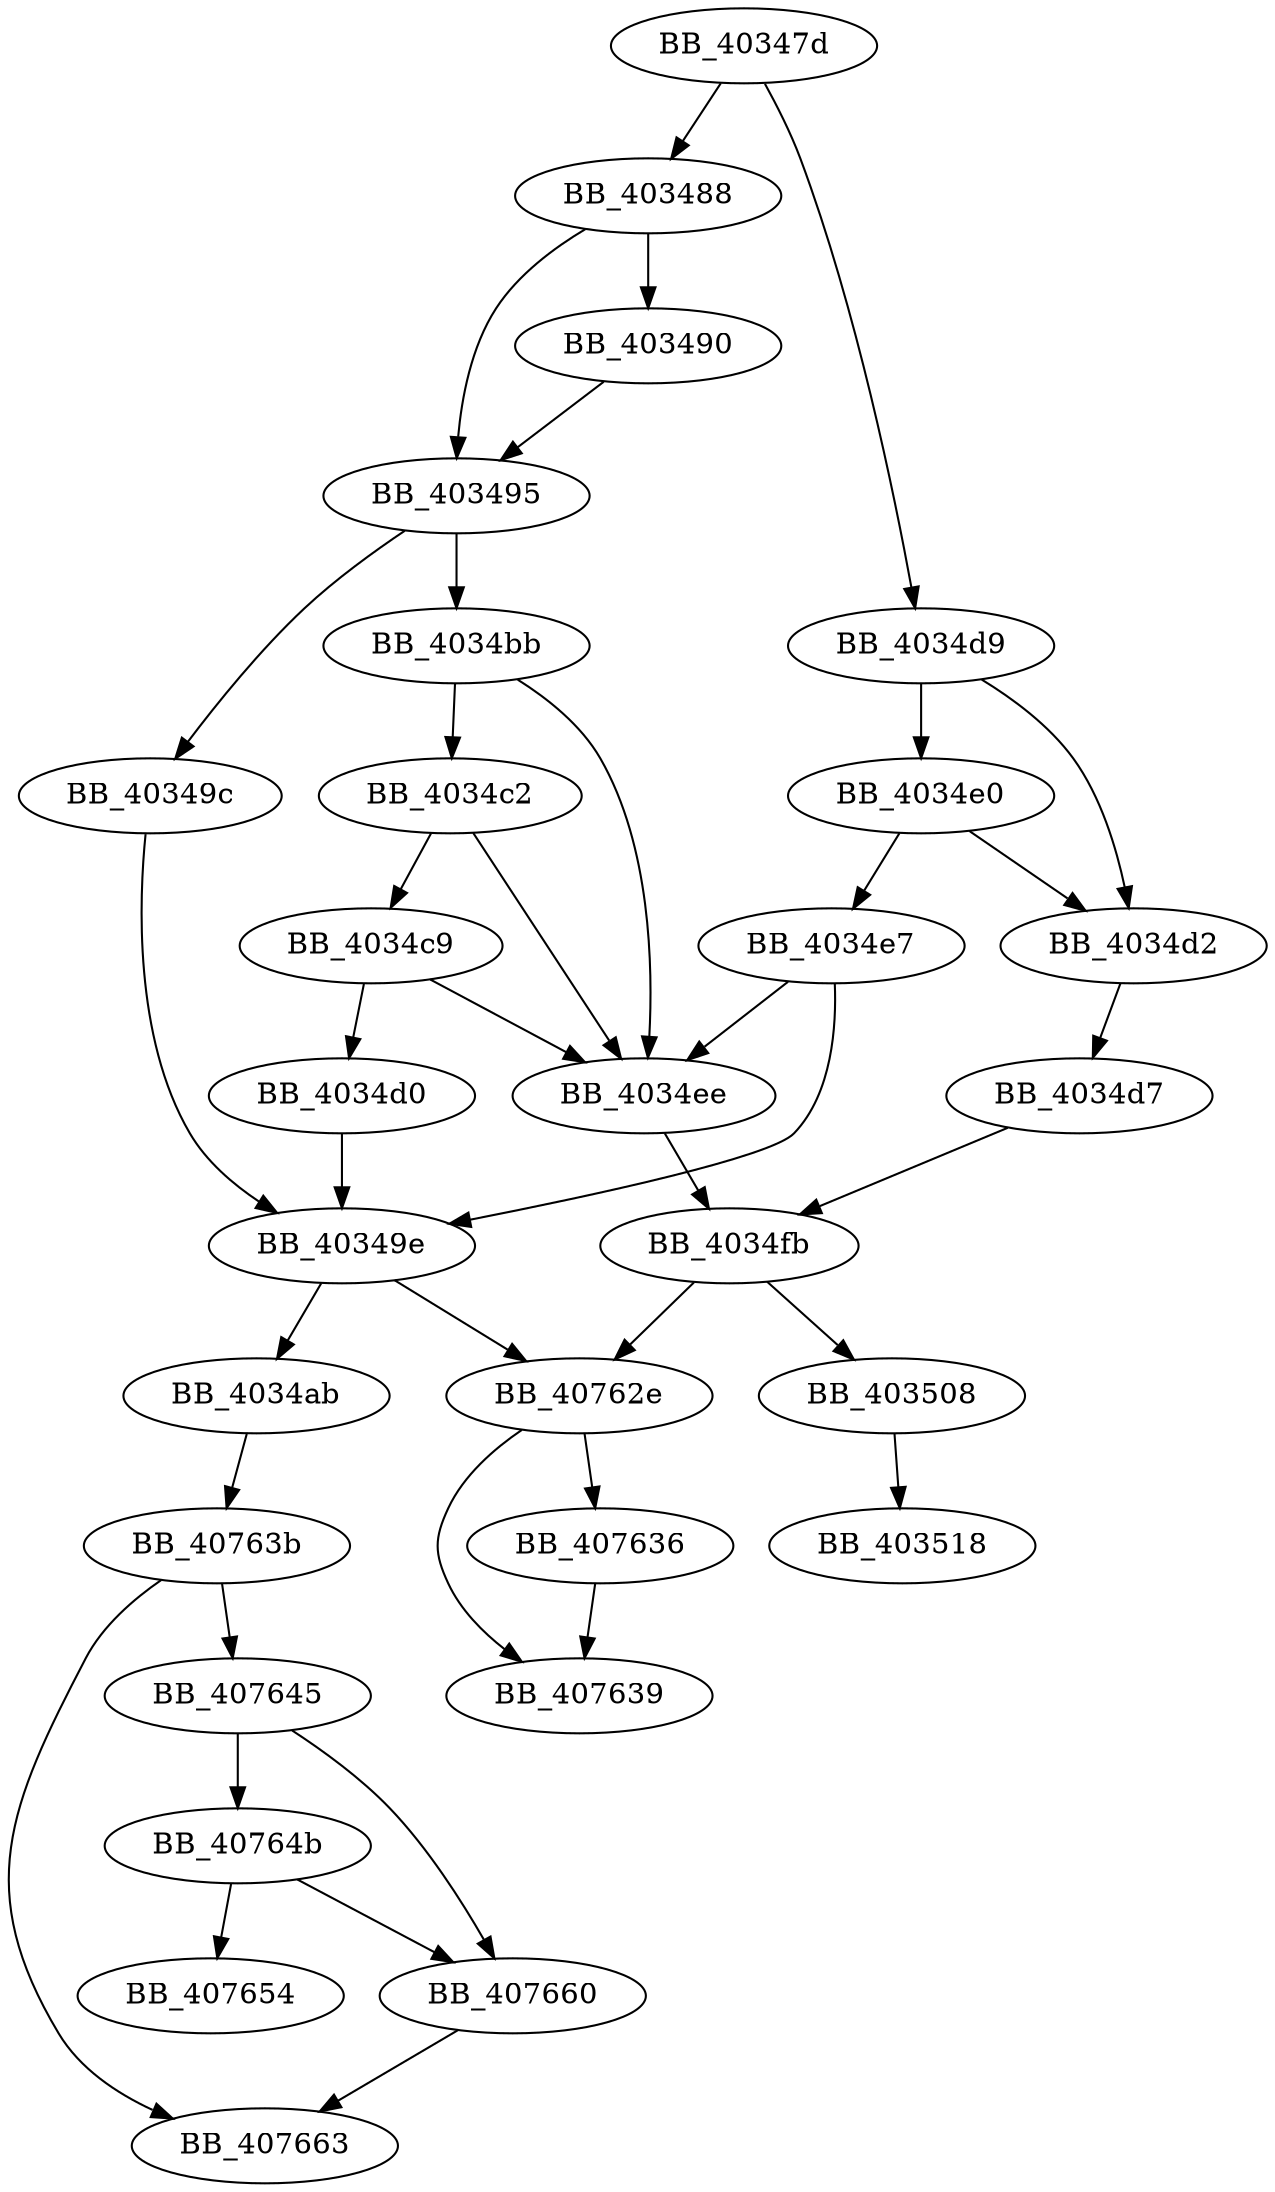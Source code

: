 DiGraph start_0{
BB_40347d->BB_403488
BB_40347d->BB_4034d9
BB_403488->BB_403490
BB_403488->BB_403495
BB_403490->BB_403495
BB_403495->BB_40349c
BB_403495->BB_4034bb
BB_40349c->BB_40349e
BB_40349e->BB_4034ab
BB_40349e->BB_40762e
BB_4034ab->BB_40763b
BB_4034bb->BB_4034c2
BB_4034bb->BB_4034ee
BB_4034c2->BB_4034c9
BB_4034c2->BB_4034ee
BB_4034c9->BB_4034d0
BB_4034c9->BB_4034ee
BB_4034d0->BB_40349e
BB_4034d2->BB_4034d7
BB_4034d7->BB_4034fb
BB_4034d9->BB_4034d2
BB_4034d9->BB_4034e0
BB_4034e0->BB_4034d2
BB_4034e0->BB_4034e7
BB_4034e7->BB_40349e
BB_4034e7->BB_4034ee
BB_4034ee->BB_4034fb
BB_4034fb->BB_403508
BB_4034fb->BB_40762e
BB_403508->BB_403518
BB_40762e->BB_407636
BB_40762e->BB_407639
BB_407636->BB_407639
BB_40763b->BB_407645
BB_40763b->BB_407663
BB_407645->BB_40764b
BB_407645->BB_407660
BB_40764b->BB_407654
BB_40764b->BB_407660
BB_407660->BB_407663
}
